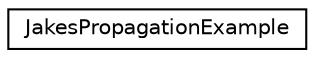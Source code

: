 digraph "Graphical Class Hierarchy"
{
 // LATEX_PDF_SIZE
  edge [fontname="Helvetica",fontsize="10",labelfontname="Helvetica",labelfontsize="10"];
  node [fontname="Helvetica",fontsize="10",shape=record];
  rankdir="LR";
  Node0 [label="JakesPropagationExample",height=0.2,width=0.4,color="black", fillcolor="white", style="filled",URL="$class_jakes_propagation_example.html",tooltip="Constructs a JakesPropagationlossModel and print the loss value as a function of time into std::cout."];
}
